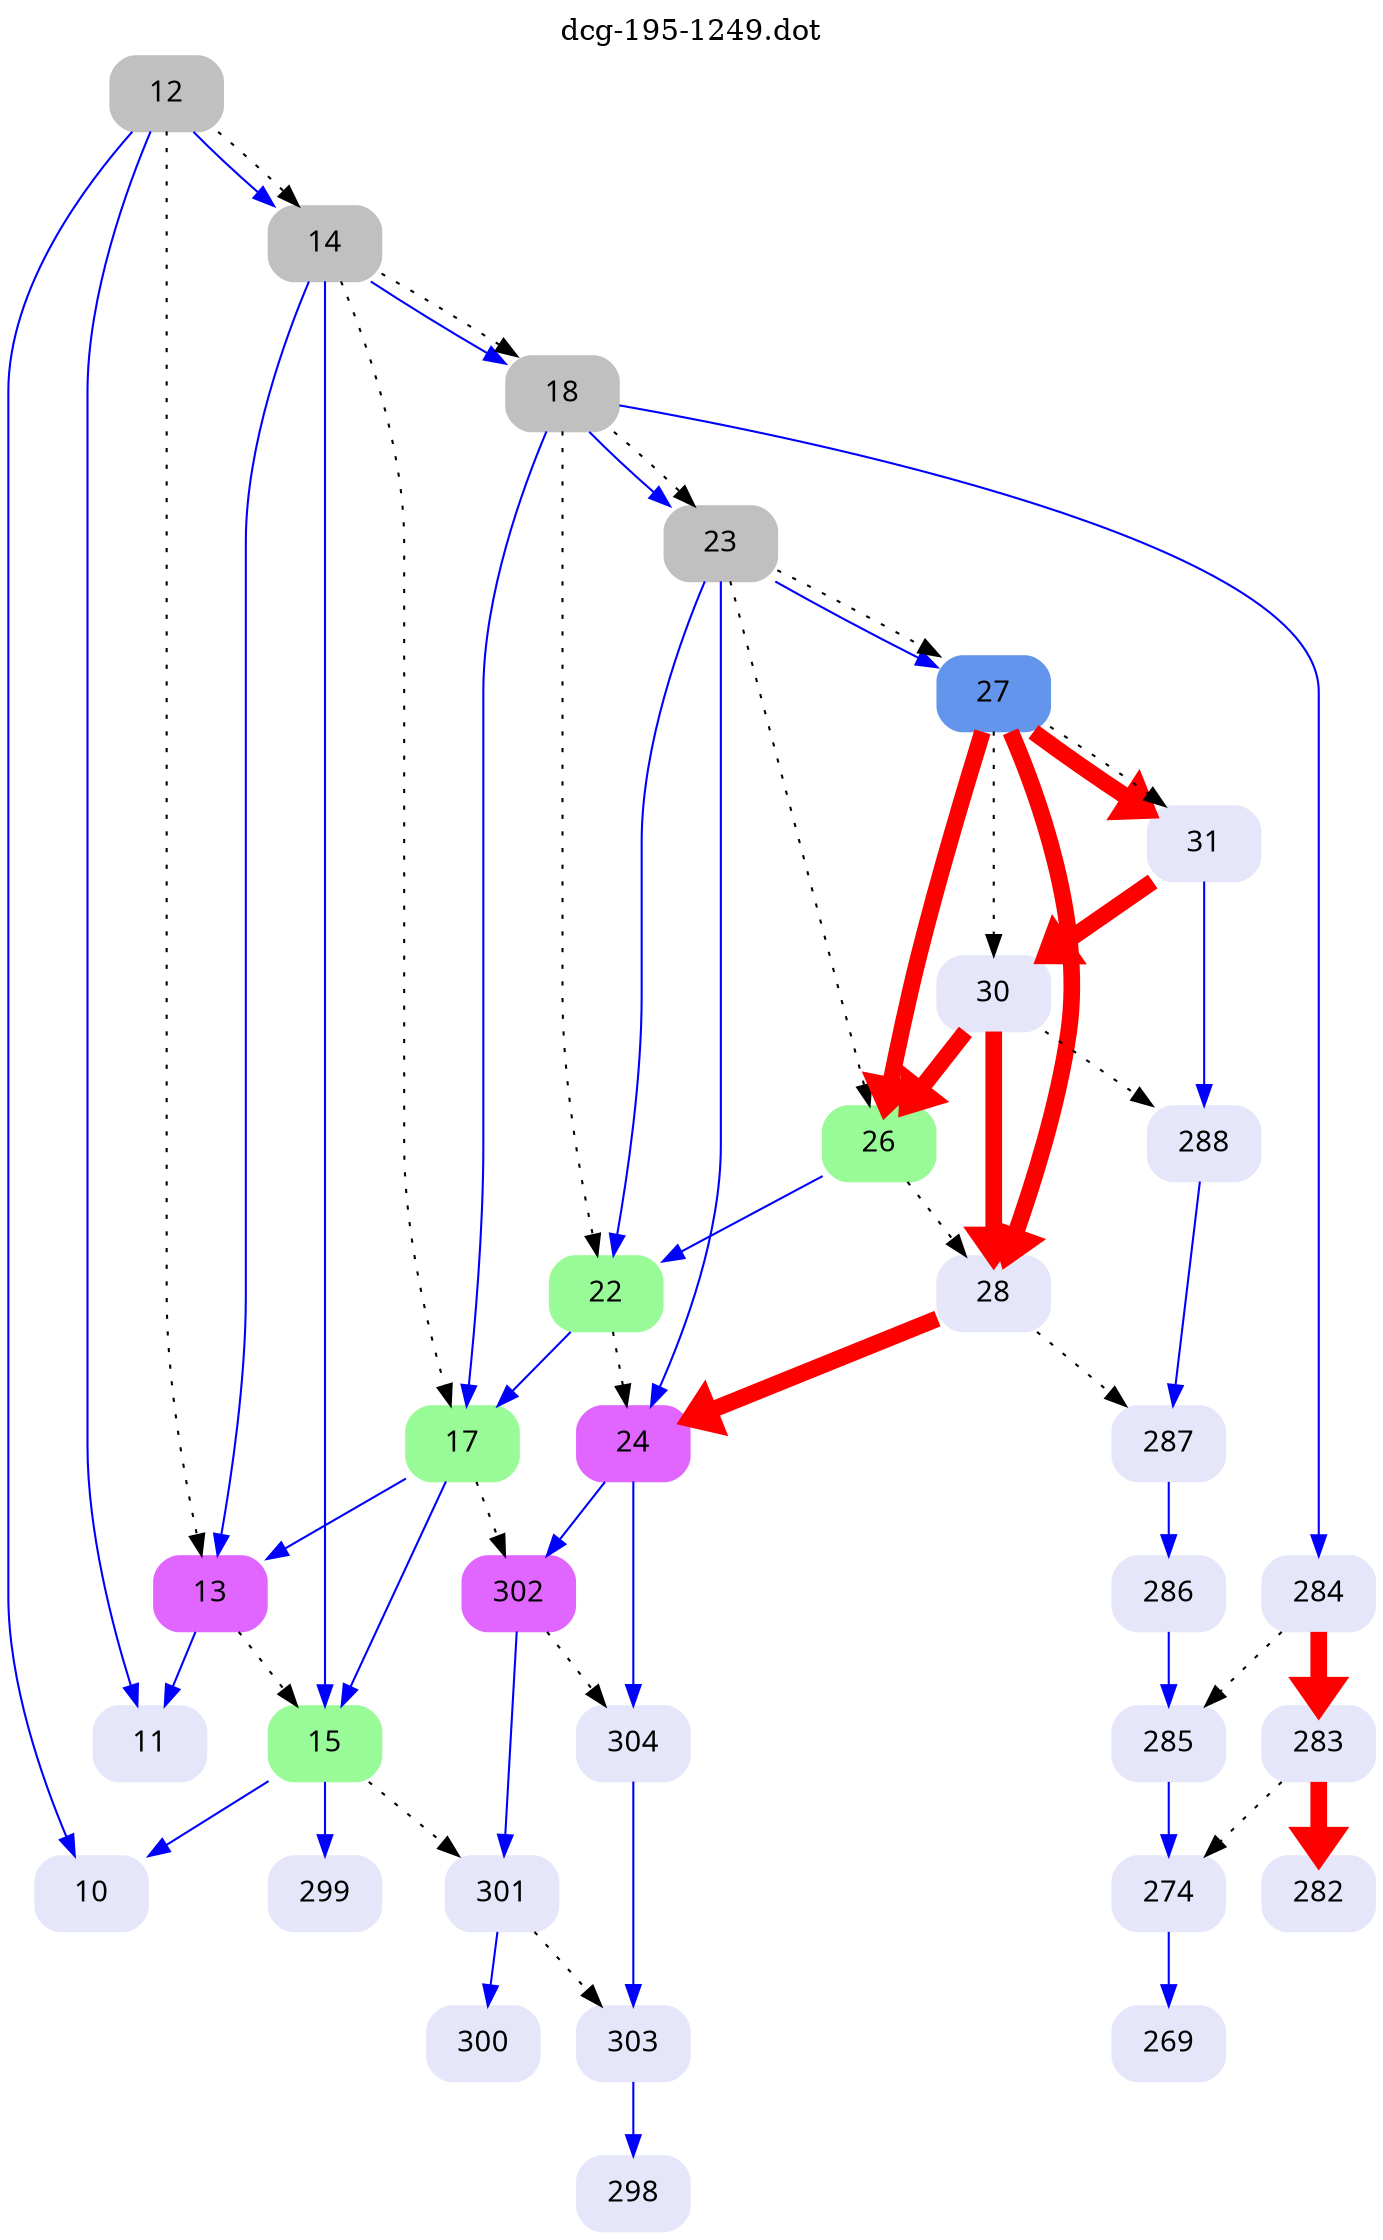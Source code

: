 digraph dcg_195 {
  labelloc="t";
  label="dcg-195-1249.dot";
  node [fontname="sans-serif"];
  node [shape=box style="rounded,filled"];
  n12 [label="12" color=grey];
  n12 -> n11 [color=blue penwidth=1];
  n12 -> n10 [color=blue penwidth=1];
  n12 -> n14 [color=blue penwidth=1];
  n12 -> n13 [style=dotted,label=""];
  n12 -> n14 [style=dotted,label=""];
  n14 [label="14" color=grey];
  n14 -> n13 [color=blue penwidth=1];
  n14 -> n15 [color=blue penwidth=1];
  n14 -> n18 [color=blue penwidth=1];
  n14 -> n17 [style=dotted,label=""];
  n14 -> n18 [style=dotted,label=""];
  n18 [label="18" color=grey];
  n18 -> n17 [color=blue penwidth=1];
  n18 -> n284 [color=blue penwidth=1];
  n18 -> n23 [color=blue penwidth=1];
  n18 -> n22 [style=dotted,label=""];
  n18 -> n23 [style=dotted,label=""];
  n23 [label="23" color=grey];
  n23 -> n22 [color=blue penwidth=1];
  n23 -> n24 [color=blue penwidth=1];
  n23 -> n27 [color=blue penwidth=1];
  n23 -> n26 [style=dotted,label=""];
  n23 -> n27 [style=dotted,label=""];
  n27 [label="27" color=cornflowerblue];
  n27 -> n26 [color=red penwidth=8];
  n27 -> n28 [color=red penwidth=8];
  n27 -> n31 [color=red penwidth=8];
  n27 -> n30 [style=dotted,label=""];
  n27 -> n31 [style=dotted,label=""];
  n31 [label="31" color=lavender];
  n31 -> n30 [color=red penwidth=8];
  n31 -> n288 [color=blue penwidth=1];
  n288 [label="288" color=lavender];
  n288 -> n287 [color=blue penwidth=1];
  n287 [label="287" color=lavender];
  n287 -> n286 [color=blue penwidth=1];
  n286 [label="286" color=lavender];
  n286 -> n285 [color=blue penwidth=1];
  n285 [label="285" color=lavender];
  n285 -> n274 [color=blue penwidth=1];
  n274 [label="274" color=lavender];
  n274 -> n269 [color=blue penwidth=1];
  n269 [label="269" color=lavender];
  n30 [label="30" color=lavender];
  n30 -> n26 [color=red penwidth=8];
  n30 -> n28 [color=red penwidth=8];
  n30 -> n288 [style=dotted,label=""];
  n28 [label="28" color=lavender];
  n28 -> n24 [color=red penwidth=8];
  n28 -> n287 [style=dotted,label=""];
  n24 [label="24" color=mediumorchid1];
  n24 -> n302 [color=blue penwidth=1];
  n24 -> n304 [color=blue penwidth=1];
  n304 [label="304" color=lavender];
  n304 -> n303 [color=blue penwidth=1];
  n303 [label="303" color=lavender];
  n303 -> n298 [color=blue penwidth=1];
  n298 [label="298" color=lavender];
  n302 [label="302" color=mediumorchid1];
  n302 -> n301 [color=blue penwidth=1];
  n302 -> n304 [style=dotted,label=""];
  n301 [label="301" color=lavender];
  n301 -> n300 [color=blue penwidth=1];
  n301 -> n303 [style=dotted,label=""];
  n300 [label="300" color=lavender];
  n26 [label="26" color=palegreen];
  n26 -> n22 [color=blue penwidth=1];
  n26 -> n28 [style=dotted,label=""];
  n22 [label="22" color=palegreen];
  n22 -> n17 [color=blue penwidth=1];
  n22 -> n24 [style=dotted,label=""];
  n17 [label="17" color=palegreen];
  n17 -> n13 [color=blue penwidth=1];
  n17 -> n15 [color=blue penwidth=1];
  n17 -> n302 [style=dotted,label=""];
  n15 [label="15" color=palegreen];
  n15 -> n10 [color=blue penwidth=1];
  n15 -> n299 [color=blue penwidth=1];
  n15 -> n301 [style=dotted,label=""];
  n299 [label="299" color=lavender];
  n10 [label="10" color=lavender];
  n13 [label="13" color=mediumorchid1];
  n13 -> n11 [color=blue penwidth=1];
  n13 -> n15 [style=dotted,label=""];
  n11 [label="11" color=lavender];
  n284 [label="284" color=lavender];
  n284 -> n283 [color=red penwidth=8];
  n284 -> n285 [style=dotted,label=""];
  n283 [label="283" color=lavender];
  n283 -> n282 [color=red penwidth=8];
  n283 -> n274 [style=dotted,label=""];
  n282 [label="282" color=lavender];
}
